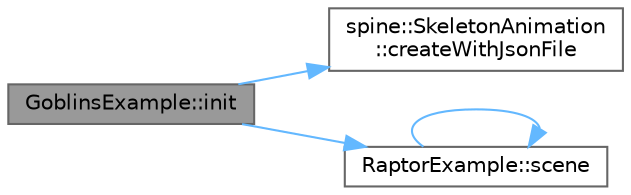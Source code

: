 digraph "GoblinsExample::init"
{
 // LATEX_PDF_SIZE
  bgcolor="transparent";
  edge [fontname=Helvetica,fontsize=10,labelfontname=Helvetica,labelfontsize=10];
  node [fontname=Helvetica,fontsize=10,shape=box,height=0.2,width=0.4];
  rankdir="LR";
  Node1 [id="Node000001",label="GoblinsExample::init",height=0.2,width=0.4,color="gray40", fillcolor="grey60", style="filled", fontcolor="black",tooltip=" "];
  Node1 -> Node2 [id="edge4_Node000001_Node000002",color="steelblue1",style="solid",tooltip=" "];
  Node2 [id="Node000002",label="spine::SkeletonAnimation\l::createWithJsonFile",height=0.2,width=0.4,color="grey40", fillcolor="white", style="filled",URL="$classspine_1_1_skeleton_animation.html#a24588ff31cdad864455d22e97687fb94",tooltip=" "];
  Node1 -> Node3 [id="edge5_Node000001_Node000003",color="steelblue1",style="solid",tooltip=" "];
  Node3 [id="Node000003",label="RaptorExample::scene",height=0.2,width=0.4,color="grey40", fillcolor="white", style="filled",URL="$class_raptor_example.html#a44d956c05e5b169cff628e1f14707f41",tooltip=" "];
  Node3 -> Node3 [id="edge6_Node000003_Node000003",color="steelblue1",style="solid",tooltip=" "];
}
